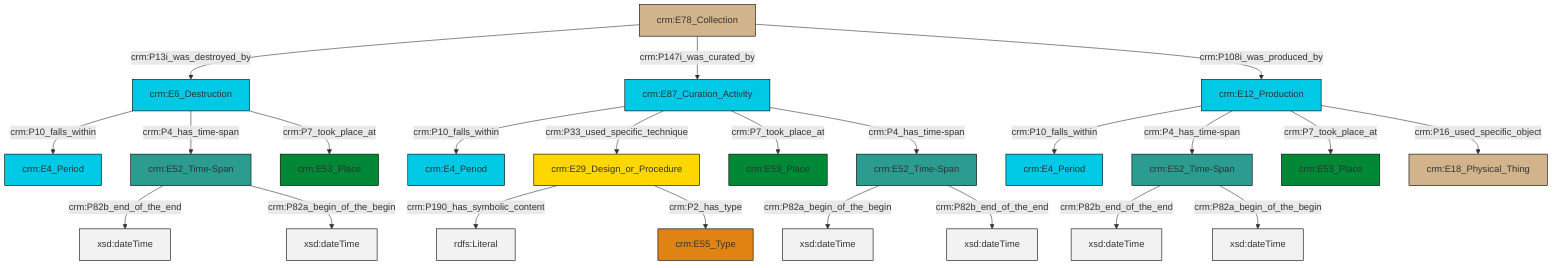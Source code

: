 graph TD
classDef Literal fill:#f2f2f2,stroke:#000000;
classDef CRM_Entity fill:#FFFFFF,stroke:#000000;
classDef Temporal_Entity fill:#00C9E6, stroke:#000000;
classDef Type fill:#E18312, stroke:#000000;
classDef Time-Span fill:#2C9C91, stroke:#000000;
classDef Appellation fill:#FFEB7F, stroke:#000000;
classDef Place fill:#008836, stroke:#000000;
classDef Persistent_Item fill:#B266B2, stroke:#000000;
classDef Conceptual_Object fill:#FFD700, stroke:#000000;
classDef Physical_Thing fill:#D2B48C, stroke:#000000;
classDef Actor fill:#f58aad, stroke:#000000;
classDef PC_Classes fill:#4ce600, stroke:#000000;
classDef Multi fill:#cccccc,stroke:#000000;

0["crm:E87_Curation_Activity"]:::Temporal_Entity -->|crm:P10_falls_within| 1["crm:E4_Period"]:::Temporal_Entity
4["crm:E12_Production"]:::Temporal_Entity -->|crm:P10_falls_within| 5["crm:E4_Period"]:::Temporal_Entity
4["crm:E12_Production"]:::Temporal_Entity -->|crm:P4_has_time-span| 8["crm:E52_Time-Span"]:::Time-Span
6["crm:E52_Time-Span"]:::Time-Span -->|crm:P82b_end_of_the_end| 9[xsd:dateTime]:::Literal
6["crm:E52_Time-Span"]:::Time-Span -->|crm:P82a_begin_of_the_begin| 14[xsd:dateTime]:::Literal
8["crm:E52_Time-Span"]:::Time-Span -->|crm:P82b_end_of_the_end| 15[xsd:dateTime]:::Literal
16["crm:E29_Design_or_Procedure"]:::Conceptual_Object -->|crm:P190_has_symbolic_content| 17[rdfs:Literal]:::Literal
0["crm:E87_Curation_Activity"]:::Temporal_Entity -->|crm:P33_used_specific_technique| 16["crm:E29_Design_or_Procedure"]:::Conceptual_Object
18["crm:E52_Time-Span"]:::Time-Span -->|crm:P82a_begin_of_the_begin| 19[xsd:dateTime]:::Literal
12["crm:E6_Destruction"]:::Temporal_Entity -->|crm:P10_falls_within| 20["crm:E4_Period"]:::Temporal_Entity
12["crm:E6_Destruction"]:::Temporal_Entity -->|crm:P4_has_time-span| 6["crm:E52_Time-Span"]:::Time-Span
4["crm:E12_Production"]:::Temporal_Entity -->|crm:P7_took_place_at| 21["crm:E53_Place"]:::Place
23["crm:E78_Collection"]:::Physical_Thing -->|crm:P13i_was_destroyed_by| 12["crm:E6_Destruction"]:::Temporal_Entity
8["crm:E52_Time-Span"]:::Time-Span -->|crm:P82a_begin_of_the_begin| 27[xsd:dateTime]:::Literal
12["crm:E6_Destruction"]:::Temporal_Entity -->|crm:P7_took_place_at| 10["crm:E53_Place"]:::Place
0["crm:E87_Curation_Activity"]:::Temporal_Entity -->|crm:P7_took_place_at| 29["crm:E53_Place"]:::Place
4["crm:E12_Production"]:::Temporal_Entity -->|crm:P16_used_specific_object| 25["crm:E18_Physical_Thing"]:::Physical_Thing
0["crm:E87_Curation_Activity"]:::Temporal_Entity -->|crm:P4_has_time-span| 18["crm:E52_Time-Span"]:::Time-Span
18["crm:E52_Time-Span"]:::Time-Span -->|crm:P82b_end_of_the_end| 33[xsd:dateTime]:::Literal
16["crm:E29_Design_or_Procedure"]:::Conceptual_Object -->|crm:P2_has_type| 2["crm:E55_Type"]:::Type
23["crm:E78_Collection"]:::Physical_Thing -->|crm:P147i_was_curated_by| 0["crm:E87_Curation_Activity"]:::Temporal_Entity
23["crm:E78_Collection"]:::Physical_Thing -->|crm:P108i_was_produced_by| 4["crm:E12_Production"]:::Temporal_Entity